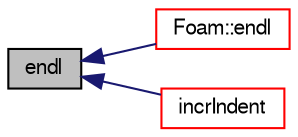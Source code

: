 digraph "endl"
{
  bgcolor="transparent";
  edge [fontname="FreeSans",fontsize="10",labelfontname="FreeSans",labelfontsize="10"];
  node [fontname="FreeSans",fontsize="10",shape=record];
  rankdir="LR";
  Node8714 [label="endl",height=0.2,width=0.4,color="black", fillcolor="grey75", style="filled", fontcolor="black"];
  Node8714 -> Node8715 [dir="back",color="midnightblue",fontsize="10",style="solid",fontname="FreeSans"];
  Node8715 [label="Foam::endl",height=0.2,width=0.4,color="red",URL="$a21124.html#a2db8fe02a0d3909e9351bb4275b23ce4",tooltip="Add newline and flush stream. "];
  Node8714 -> Node13986 [dir="back",color="midnightblue",fontsize="10",style="solid",fontname="FreeSans"];
  Node13986 [label="incrIndent",height=0.2,width=0.4,color="red",URL="$a26238.html#a79a5f541a96c769ad3b3bf66aff49115",tooltip="Incrememt the indent level. "];
}

